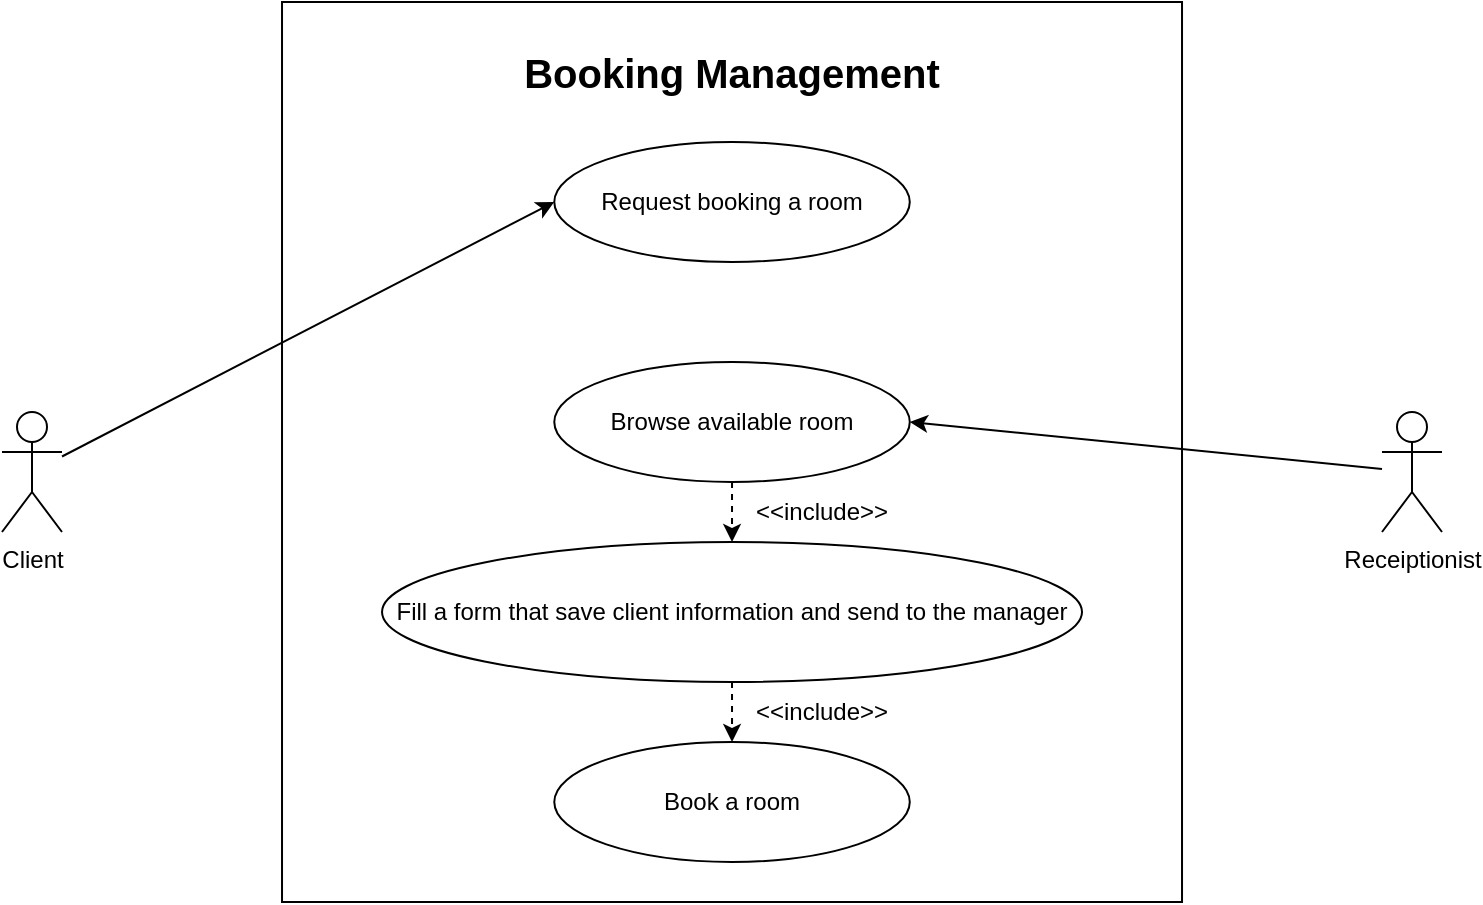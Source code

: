 <mxfile version="22.1.5" type="github">
  <diagram name="Trang-1" id="Hy0rAFqf_6y8TMcfg7-v">
    <mxGraphModel dx="1050" dy="534" grid="1" gridSize="10" guides="1" tooltips="1" connect="1" arrows="1" fold="1" page="1" pageScale="1" pageWidth="827" pageHeight="1169" math="0" shadow="0">
      <root>
        <mxCell id="0" />
        <mxCell id="1" parent="0" />
        <mxCell id="pbXhxOen0258rfhh_EyE-1" value="" style="whiteSpace=wrap;html=1;aspect=fixed;" vertex="1" parent="1">
          <mxGeometry x="210.01" y="50" width="450" height="450" as="geometry" />
        </mxCell>
        <mxCell id="pbXhxOen0258rfhh_EyE-2" value="Fill a form that save client information and send to the manager" style="ellipse;whiteSpace=wrap;html=1;" vertex="1" parent="1">
          <mxGeometry x="260.01" y="320" width="350" height="70" as="geometry" />
        </mxCell>
        <mxCell id="pbXhxOen0258rfhh_EyE-6" value="Booking Management" style="text;html=1;strokeColor=none;fillColor=none;align=center;verticalAlign=middle;whiteSpace=wrap;rounded=0;fontSize=20;fontStyle=1" vertex="1" parent="1">
          <mxGeometry x="285.01" y="70" width="300" height="30" as="geometry" />
        </mxCell>
        <mxCell id="pbXhxOen0258rfhh_EyE-7" value="Client" style="shape=umlActor;verticalLabelPosition=bottom;verticalAlign=top;html=1;outlineConnect=0;" vertex="1" parent="1">
          <mxGeometry x="70" y="255" width="30" height="60" as="geometry" />
        </mxCell>
        <mxCell id="pbXhxOen0258rfhh_EyE-8" value="Receiptionist" style="shape=umlActor;verticalLabelPosition=bottom;verticalAlign=top;html=1;outlineConnect=0;" vertex="1" parent="1">
          <mxGeometry x="760" y="255" width="30" height="60" as="geometry" />
        </mxCell>
        <mxCell id="pbXhxOen0258rfhh_EyE-11" value="" style="endArrow=classic;html=1;rounded=0;entryX=1;entryY=0.5;entryDx=0;entryDy=0;" edge="1" parent="1" source="pbXhxOen0258rfhh_EyE-8" target="pbXhxOen0258rfhh_EyE-15">
          <mxGeometry width="50" height="50" relative="1" as="geometry">
            <mxPoint x="390" y="300" as="sourcePoint" />
            <mxPoint x="440" y="250" as="targetPoint" />
          </mxGeometry>
        </mxCell>
        <mxCell id="pbXhxOen0258rfhh_EyE-13" value="" style="endArrow=classic;html=1;rounded=0;entryX=0;entryY=0.5;entryDx=0;entryDy=0;" edge="1" parent="1" source="pbXhxOen0258rfhh_EyE-7" target="pbXhxOen0258rfhh_EyE-14">
          <mxGeometry width="50" height="50" relative="1" as="geometry">
            <mxPoint x="390" y="300" as="sourcePoint" />
            <mxPoint x="440" y="250" as="targetPoint" />
          </mxGeometry>
        </mxCell>
        <mxCell id="pbXhxOen0258rfhh_EyE-14" value="Request booking a room" style="ellipse;whiteSpace=wrap;html=1;" vertex="1" parent="1">
          <mxGeometry x="346.14" y="120" width="177.75" height="60" as="geometry" />
        </mxCell>
        <mxCell id="pbXhxOen0258rfhh_EyE-15" value="Browse available room" style="ellipse;whiteSpace=wrap;html=1;" vertex="1" parent="1">
          <mxGeometry x="346.14" y="230" width="177.75" height="60" as="geometry" />
        </mxCell>
        <mxCell id="pbXhxOen0258rfhh_EyE-16" value="" style="endArrow=classic;html=1;rounded=0;exitX=0.5;exitY=1;exitDx=0;exitDy=0;dashed=1;entryX=0.5;entryY=0;entryDx=0;entryDy=0;" edge="1" parent="1" source="pbXhxOen0258rfhh_EyE-15" target="pbXhxOen0258rfhh_EyE-2">
          <mxGeometry width="50" height="50" relative="1" as="geometry">
            <mxPoint x="390" y="300" as="sourcePoint" />
            <mxPoint x="435" y="330" as="targetPoint" />
          </mxGeometry>
        </mxCell>
        <mxCell id="pbXhxOen0258rfhh_EyE-18" value="&amp;lt;&amp;lt;include&amp;gt;&amp;gt;" style="text;html=1;strokeColor=none;fillColor=none;align=center;verticalAlign=middle;whiteSpace=wrap;rounded=0;" vertex="1" parent="1">
          <mxGeometry x="450" y="290" width="60" height="30" as="geometry" />
        </mxCell>
        <mxCell id="pbXhxOen0258rfhh_EyE-19" value="Book a room" style="ellipse;whiteSpace=wrap;html=1;" vertex="1" parent="1">
          <mxGeometry x="346.14" y="420" width="177.75" height="60" as="geometry" />
        </mxCell>
        <mxCell id="pbXhxOen0258rfhh_EyE-20" value="" style="endArrow=classic;html=1;rounded=0;entryX=0.5;entryY=0;entryDx=0;entryDy=0;exitX=0.5;exitY=1;exitDx=0;exitDy=0;dashed=1;" edge="1" parent="1" source="pbXhxOen0258rfhh_EyE-2" target="pbXhxOen0258rfhh_EyE-19">
          <mxGeometry width="50" height="50" relative="1" as="geometry">
            <mxPoint x="390" y="300" as="sourcePoint" />
            <mxPoint x="440" y="250" as="targetPoint" />
          </mxGeometry>
        </mxCell>
        <mxCell id="pbXhxOen0258rfhh_EyE-21" value="&amp;lt;&amp;lt;include&amp;gt;&amp;gt;" style="text;html=1;strokeColor=none;fillColor=none;align=center;verticalAlign=middle;whiteSpace=wrap;rounded=0;" vertex="1" parent="1">
          <mxGeometry x="450" y="390" width="60" height="30" as="geometry" />
        </mxCell>
      </root>
    </mxGraphModel>
  </diagram>
</mxfile>
